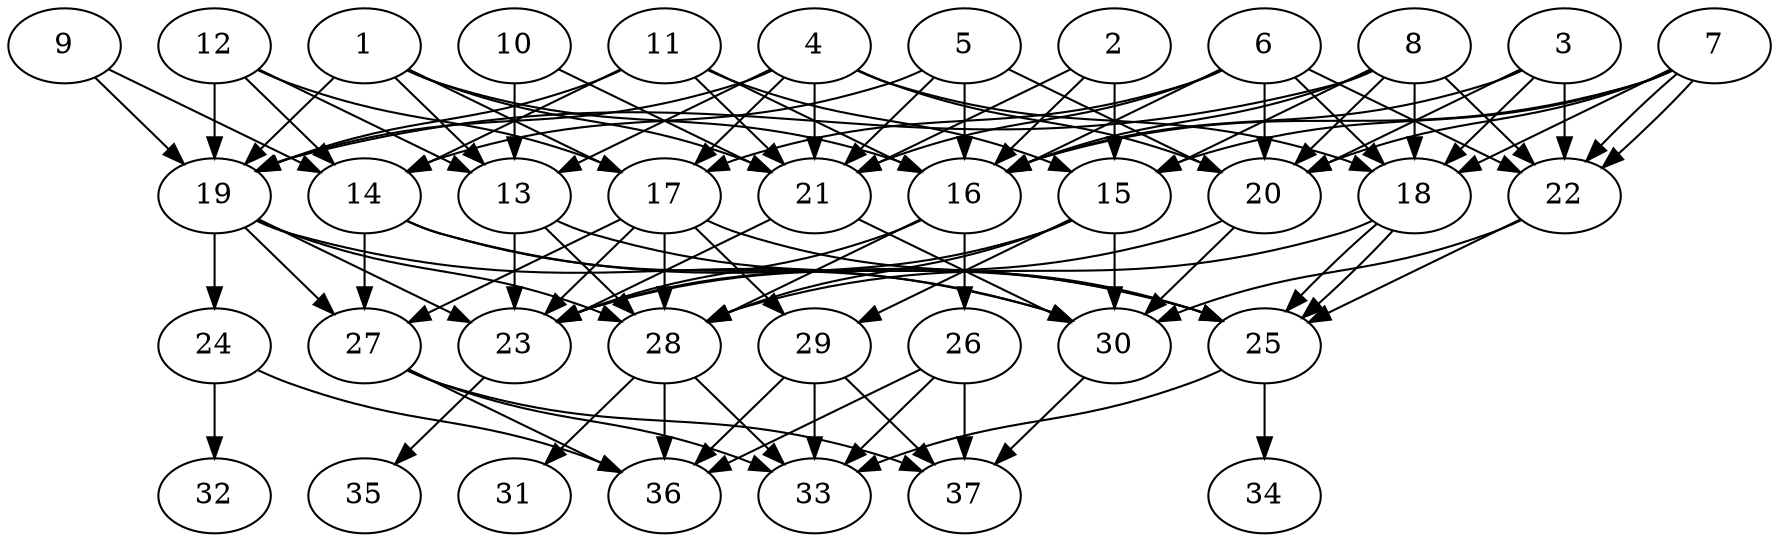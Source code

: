 // DAG (tier=3-complex, mode=compute, n=37, ccr=0.496, fat=0.756, density=0.652, regular=0.242, jump=0.223, mindata=1048576, maxdata=16777216)
// DAG automatically generated by daggen at Sun Aug 24 16:33:34 2025
// /home/ermia/Project/Environments/daggen/bin/daggen --dot --ccr 0.496 --fat 0.756 --regular 0.242 --density 0.652 --jump 0.223 --mindata 1048576 --maxdata 16777216 -n 37 
digraph G {
  1 [size="1314954432658785536", alpha="0.10", expect_size="657477216329392768"]
  1 -> 13 [size ="492206607564800"]
  1 -> 16 [size ="492206607564800"]
  1 -> 17 [size ="492206607564800"]
  1 -> 19 [size ="492206607564800"]
  1 -> 21 [size ="492206607564800"]
  2 [size="13705964100973520", alpha="0.12", expect_size="6852982050486760"]
  2 -> 15 [size ="402513337516032"]
  2 -> 16 [size ="402513337516032"]
  2 -> 21 [size ="402513337516032"]
  3 [size="4638141331834360", alpha="0.07", expect_size="2319070665917180"]
  3 -> 16 [size ="138819919675392"]
  3 -> 18 [size ="138819919675392"]
  3 -> 20 [size ="138819919675392"]
  3 -> 22 [size ="138819919675392"]
  4 [size="3332712257387833065472", alpha="0.04", expect_size="1666356128693916532736"]
  4 -> 13 [size ="1784932783357952"]
  4 -> 17 [size ="1784932783357952"]
  4 -> 18 [size ="1784932783357952"]
  4 -> 19 [size ="1784932783357952"]
  4 -> 20 [size ="1784932783357952"]
  4 -> 21 [size ="1784932783357952"]
  5 [size="577305574403863680", alpha="0.13", expect_size="288652787201931840"]
  5 -> 14 [size ="281609227993088"]
  5 -> 16 [size ="281609227993088"]
  5 -> 20 [size ="281609227993088"]
  5 -> 21 [size ="281609227993088"]
  6 [size="75146319297473675264", alpha="0.04", expect_size="37573159648736837632"]
  6 -> 16 [size ="142460718153728"]
  6 -> 17 [size ="142460718153728"]
  6 -> 18 [size ="142460718153728"]
  6 -> 20 [size ="142460718153728"]
  6 -> 21 [size ="142460718153728"]
  6 -> 22 [size ="142460718153728"]
  7 [size="6743462882691730", alpha="0.16", expect_size="3371731441345865"]
  7 -> 15 [size ="477032295170048"]
  7 -> 16 [size ="477032295170048"]
  7 -> 18 [size ="477032295170048"]
  7 -> 20 [size ="477032295170048"]
  7 -> 22 [size ="477032295170048"]
  7 -> 22 [size ="477032295170048"]
  8 [size="280599921775227904", alpha="0.17", expect_size="140299960887613952"]
  8 -> 15 [size ="439832174133248"]
  8 -> 16 [size ="439832174133248"]
  8 -> 18 [size ="439832174133248"]
  8 -> 19 [size ="439832174133248"]
  8 -> 20 [size ="439832174133248"]
  8 -> 22 [size ="439832174133248"]
  9 [size="1452664257127645184", alpha="0.08", expect_size="726332128563822592"]
  9 -> 14 [size ="10261247295488"]
  9 -> 19 [size ="10261247295488"]
  10 [size="4798310813172474", alpha="0.09", expect_size="2399155406586237"]
  10 -> 13 [size ="211312063807488"]
  10 -> 21 [size ="211312063807488"]
  11 [size="3591346825920373760", alpha="0.12", expect_size="1795673412960186880"]
  11 -> 14 [size ="1213401485279232"]
  11 -> 15 [size ="1213401485279232"]
  11 -> 16 [size ="1213401485279232"]
  11 -> 19 [size ="1213401485279232"]
  11 -> 21 [size ="1213401485279232"]
  12 [size="568900293314522624", alpha="0.13", expect_size="284450146657261312"]
  12 -> 13 [size ="357040765534208"]
  12 -> 14 [size ="357040765534208"]
  12 -> 17 [size ="357040765534208"]
  12 -> 19 [size ="357040765534208"]
  13 [size="5539821335101403", alpha="0.07", expect_size="2769910667550701"]
  13 -> 23 [size ="97486370766848"]
  13 -> 25 [size ="97486370766848"]
  13 -> 28 [size ="97486370766848"]
  14 [size="2311428277594144899072", alpha="0.04", expect_size="1155714138797072449536"]
  14 -> 25 [size ="1398546578276352"]
  14 -> 27 [size ="1398546578276352"]
  14 -> 30 [size ="1398546578276352"]
  15 [size="1079227221919307661312", alpha="0.20", expect_size="539613610959653830656"]
  15 -> 23 [size ="841715351027712"]
  15 -> 28 [size ="841715351027712"]
  15 -> 29 [size ="841715351027712"]
  15 -> 30 [size ="841715351027712"]
  16 [size="26945931642493388", alpha="0.11", expect_size="13472965821246694"]
  16 -> 23 [size ="734608555507712"]
  16 -> 26 [size ="734608555507712"]
  16 -> 28 [size ="734608555507712"]
  17 [size="203065220531224576000", alpha="0.11", expect_size="101532610265612288000"]
  17 -> 23 [size ="276384500940800"]
  17 -> 25 [size ="276384500940800"]
  17 -> 27 [size ="276384500940800"]
  17 -> 28 [size ="276384500940800"]
  17 -> 29 [size ="276384500940800"]
  18 [size="476013658112000000000", alpha="0.03", expect_size="238006829056000000000"]
  18 -> 25 [size ="487718912000000"]
  18 -> 25 [size ="487718912000000"]
  18 -> 28 [size ="487718912000000"]
  19 [size="3687300573510575849472", alpha="0.05", expect_size="1843650286755287924736"]
  19 -> 23 [size ="1909394560253952"]
  19 -> 24 [size ="1909394560253952"]
  19 -> 27 [size ="1909394560253952"]
  19 -> 28 [size ="1909394560253952"]
  19 -> 30 [size ="1909394560253952"]
  20 [size="539730561672178112", alpha="0.10", expect_size="269865280836089056"]
  20 -> 23 [size ="304107516592128"]
  20 -> 30 [size ="304107516592128"]
  21 [size="526016143382902976", alpha="0.04", expect_size="263008071691451488"]
  21 -> 23 [size ="491307424284672"]
  21 -> 30 [size ="491307424284672"]
  22 [size="39284736728506712", alpha="0.07", expect_size="19642368364253356"]
  22 -> 25 [size ="1321437293969408"]
  22 -> 30 [size ="1321437293969408"]
  23 [size="2306257062587944960", alpha="0.07", expect_size="1153128531293972480"]
  23 -> 35 [size ="1569405242703872"]
  24 [size="3759622661429264384000", alpha="0.05", expect_size="1879811330714632192000"]
  24 -> 32 [size ="1934280674508800"]
  24 -> 36 [size ="1934280674508800"]
  25 [size="16539971359756428", alpha="0.15", expect_size="8269985679878214"]
  25 -> 33 [size ="296877878673408"]
  25 -> 34 [size ="296877878673408"]
  26 [size="78188582512631264", alpha="0.14", expect_size="39094291256315632"]
  26 -> 33 [size ="1447492025581568"]
  26 -> 36 [size ="1447492025581568"]
  26 -> 37 [size ="1447492025581568"]
  27 [size="2169091388825913344", alpha="0.20", expect_size="1084545694412956672"]
  27 -> 33 [size ="1051891211436032"]
  27 -> 36 [size ="1051891211436032"]
  27 -> 37 [size ="1051891211436032"]
  28 [size="374106274786410496", alpha="0.13", expect_size="187053137393205248"]
  28 -> 31 [size ="142737408000000"]
  28 -> 33 [size ="142737408000000"]
  28 -> 36 [size ="142737408000000"]
  29 [size="69599379076323213312", alpha="0.19", expect_size="34799689538161606656"]
  29 -> 33 [size ="135361002995712"]
  29 -> 36 [size ="135361002995712"]
  29 -> 37 [size ="135361002995712"]
  30 [size="1712233540183851532288", alpha="0.10", expect_size="856116770091925766144"]
  30 -> 37 [size ="1144981985165312"]
  31 [size="2018148984703199232", alpha="0.11", expect_size="1009074492351599616"]
  32 [size="3380952447840557568", alpha="0.02", expect_size="1690476223920278784"]
  33 [size="1985245055341578240", alpha="0.09", expect_size="992622527670789120"]
  34 [size="453528631260110389248", alpha="0.02", expect_size="226764315630055194624"]
  35 [size="255007047824611904", alpha="0.11", expect_size="127503523912305952"]
  36 [size="887604969579057", alpha="0.05", expect_size="443802484789528"]
  37 [size="2960892718943838404608", alpha="0.11", expect_size="1480446359471919202304"]
}